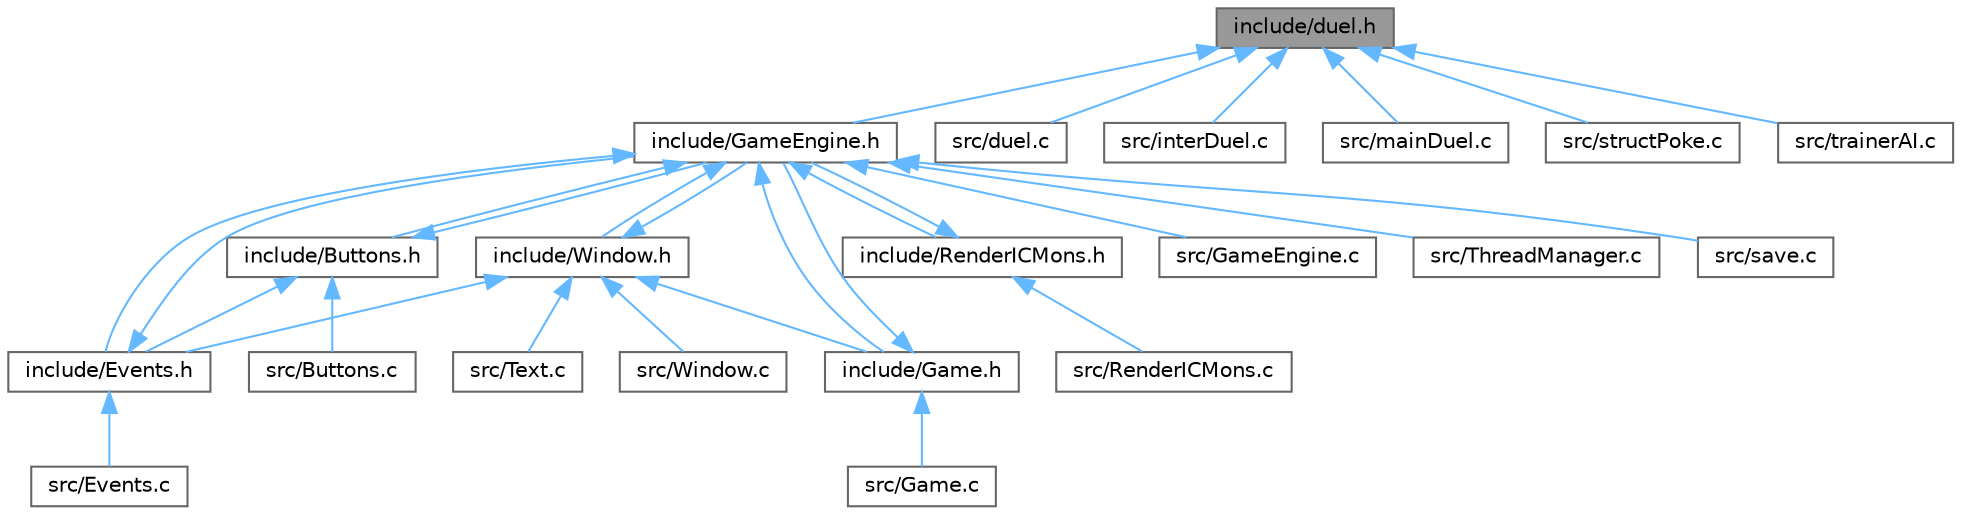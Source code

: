 digraph "include/duel.h"
{
 // LATEX_PDF_SIZE
  bgcolor="transparent";
  edge [fontname=Helvetica,fontsize=10,labelfontname=Helvetica,labelfontsize=10];
  node [fontname=Helvetica,fontsize=10,shape=box,height=0.2,width=0.4];
  Node1 [id="Node000001",label="include/duel.h",height=0.2,width=0.4,color="gray40", fillcolor="grey60", style="filled", fontcolor="black",tooltip=" "];
  Node1 -> Node2 [id="edge29_Node000001_Node000002",dir="back",color="steelblue1",style="solid",tooltip=" "];
  Node2 [id="Node000002",label="include/GameEngine.h",height=0.2,width=0.4,color="grey40", fillcolor="white", style="filled",URL="$d7/d1f/GameEngine_8h.html",tooltip=" "];
  Node2 -> Node3 [id="edge30_Node000002_Node000003",dir="back",color="steelblue1",style="solid",tooltip=" "];
  Node3 [id="Node000003",label="include/Buttons.h",height=0.2,width=0.4,color="grey40", fillcolor="white", style="filled",URL="$d3/d70/Buttons_8h.html",tooltip=" "];
  Node3 -> Node4 [id="edge31_Node000003_Node000004",dir="back",color="steelblue1",style="solid",tooltip=" "];
  Node4 [id="Node000004",label="include/Events.h",height=0.2,width=0.4,color="grey40", fillcolor="white", style="filled",URL="$d0/dbb/Events_8h.html",tooltip=" "];
  Node4 -> Node2 [id="edge32_Node000004_Node000002",dir="back",color="steelblue1",style="solid",tooltip=" "];
  Node4 -> Node5 [id="edge33_Node000004_Node000005",dir="back",color="steelblue1",style="solid",tooltip=" "];
  Node5 [id="Node000005",label="src/Events.c",height=0.2,width=0.4,color="grey40", fillcolor="white", style="filled",URL="$d7/d9f/Events_8c.html",tooltip=" "];
  Node3 -> Node2 [id="edge34_Node000003_Node000002",dir="back",color="steelblue1",style="solid",tooltip=" "];
  Node3 -> Node6 [id="edge35_Node000003_Node000006",dir="back",color="steelblue1",style="solid",tooltip=" "];
  Node6 [id="Node000006",label="src/Buttons.c",height=0.2,width=0.4,color="grey40", fillcolor="white", style="filled",URL="$d9/d0e/Buttons_8c.html",tooltip=" "];
  Node2 -> Node4 [id="edge36_Node000002_Node000004",dir="back",color="steelblue1",style="solid",tooltip=" "];
  Node2 -> Node7 [id="edge37_Node000002_Node000007",dir="back",color="steelblue1",style="solid",tooltip=" "];
  Node7 [id="Node000007",label="include/Game.h",height=0.2,width=0.4,color="grey40", fillcolor="white", style="filled",URL="$d3/d5f/Game_8h.html",tooltip=" "];
  Node7 -> Node2 [id="edge38_Node000007_Node000002",dir="back",color="steelblue1",style="solid",tooltip=" "];
  Node7 -> Node8 [id="edge39_Node000007_Node000008",dir="back",color="steelblue1",style="solid",tooltip=" "];
  Node8 [id="Node000008",label="src/Game.c",height=0.2,width=0.4,color="grey40", fillcolor="white", style="filled",URL="$dc/d22/Game_8c.html",tooltip=" "];
  Node2 -> Node9 [id="edge40_Node000002_Node000009",dir="back",color="steelblue1",style="solid",tooltip=" "];
  Node9 [id="Node000009",label="include/RenderICMons.h",height=0.2,width=0.4,color="grey40", fillcolor="white", style="filled",URL="$d2/d98/RenderICMons_8h.html",tooltip=" "];
  Node9 -> Node2 [id="edge41_Node000009_Node000002",dir="back",color="steelblue1",style="solid",tooltip=" "];
  Node9 -> Node10 [id="edge42_Node000009_Node000010",dir="back",color="steelblue1",style="solid",tooltip=" "];
  Node10 [id="Node000010",label="src/RenderICMons.c",height=0.2,width=0.4,color="grey40", fillcolor="white", style="filled",URL="$d9/d0c/RenderICMons_8c.html",tooltip=" "];
  Node2 -> Node11 [id="edge43_Node000002_Node000011",dir="back",color="steelblue1",style="solid",tooltip=" "];
  Node11 [id="Node000011",label="include/Window.h",height=0.2,width=0.4,color="grey40", fillcolor="white", style="filled",URL="$d3/ded/Window_8h.html",tooltip=" "];
  Node11 -> Node4 [id="edge44_Node000011_Node000004",dir="back",color="steelblue1",style="solid",tooltip=" "];
  Node11 -> Node7 [id="edge45_Node000011_Node000007",dir="back",color="steelblue1",style="solid",tooltip=" "];
  Node11 -> Node2 [id="edge46_Node000011_Node000002",dir="back",color="steelblue1",style="solid",tooltip=" "];
  Node11 -> Node12 [id="edge47_Node000011_Node000012",dir="back",color="steelblue1",style="solid",tooltip=" "];
  Node12 [id="Node000012",label="src/Text.c",height=0.2,width=0.4,color="grey40", fillcolor="white", style="filled",URL="$dc/dae/Text_8c.html",tooltip=" "];
  Node11 -> Node13 [id="edge48_Node000011_Node000013",dir="back",color="steelblue1",style="solid",tooltip=" "];
  Node13 [id="Node000013",label="src/Window.c",height=0.2,width=0.4,color="grey40", fillcolor="white", style="filled",URL="$d4/d41/Window_8c.html",tooltip=" "];
  Node2 -> Node14 [id="edge49_Node000002_Node000014",dir="back",color="steelblue1",style="solid",tooltip=" "];
  Node14 [id="Node000014",label="src/GameEngine.c",height=0.2,width=0.4,color="grey40", fillcolor="white", style="filled",URL="$d5/d81/GameEngine_8c.html",tooltip=" "];
  Node2 -> Node15 [id="edge50_Node000002_Node000015",dir="back",color="steelblue1",style="solid",tooltip=" "];
  Node15 [id="Node000015",label="src/ThreadManager.c",height=0.2,width=0.4,color="grey40", fillcolor="white", style="filled",URL="$d1/dd5/ThreadManager_8c.html",tooltip=" "];
  Node2 -> Node16 [id="edge51_Node000002_Node000016",dir="back",color="steelblue1",style="solid",tooltip=" "];
  Node16 [id="Node000016",label="src/save.c",height=0.2,width=0.4,color="grey40", fillcolor="white", style="filled",URL="$df/dcf/save_8c.html",tooltip=" "];
  Node1 -> Node17 [id="edge52_Node000001_Node000017",dir="back",color="steelblue1",style="solid",tooltip=" "];
  Node17 [id="Node000017",label="src/duel.c",height=0.2,width=0.4,color="grey40", fillcolor="white", style="filled",URL="$d1/d18/duel_8c.html",tooltip=" "];
  Node1 -> Node18 [id="edge53_Node000001_Node000018",dir="back",color="steelblue1",style="solid",tooltip=" "];
  Node18 [id="Node000018",label="src/interDuel.c",height=0.2,width=0.4,color="grey40", fillcolor="white", style="filled",URL="$d6/da6/interDuel_8c.html",tooltip=" "];
  Node1 -> Node19 [id="edge54_Node000001_Node000019",dir="back",color="steelblue1",style="solid",tooltip=" "];
  Node19 [id="Node000019",label="src/mainDuel.c",height=0.2,width=0.4,color="grey40", fillcolor="white", style="filled",URL="$db/df7/mainDuel_8c.html",tooltip=" "];
  Node1 -> Node20 [id="edge55_Node000001_Node000020",dir="back",color="steelblue1",style="solid",tooltip=" "];
  Node20 [id="Node000020",label="src/structPoke.c",height=0.2,width=0.4,color="grey40", fillcolor="white", style="filled",URL="$d3/dfe/structPoke_8c.html",tooltip=" "];
  Node1 -> Node21 [id="edge56_Node000001_Node000021",dir="back",color="steelblue1",style="solid",tooltip=" "];
  Node21 [id="Node000021",label="src/trainerAI.c",height=0.2,width=0.4,color="grey40", fillcolor="white", style="filled",URL="$de/d53/trainerAI_8c.html",tooltip=" "];
}
